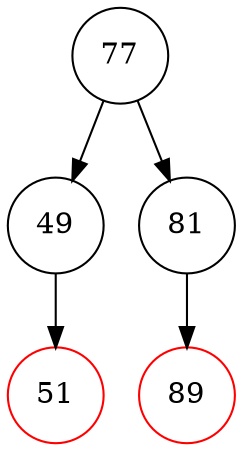 digraph RBTree {
    node [shape=circle];
    "77" [color=black];
    "77" -> "49";
    "49" [color=black];
    "49" -> "51";
    "51" [color=red];
    "77" -> "81";
    "81" [color=black];
    "81" -> "89";
    "89" [color=red];
}
